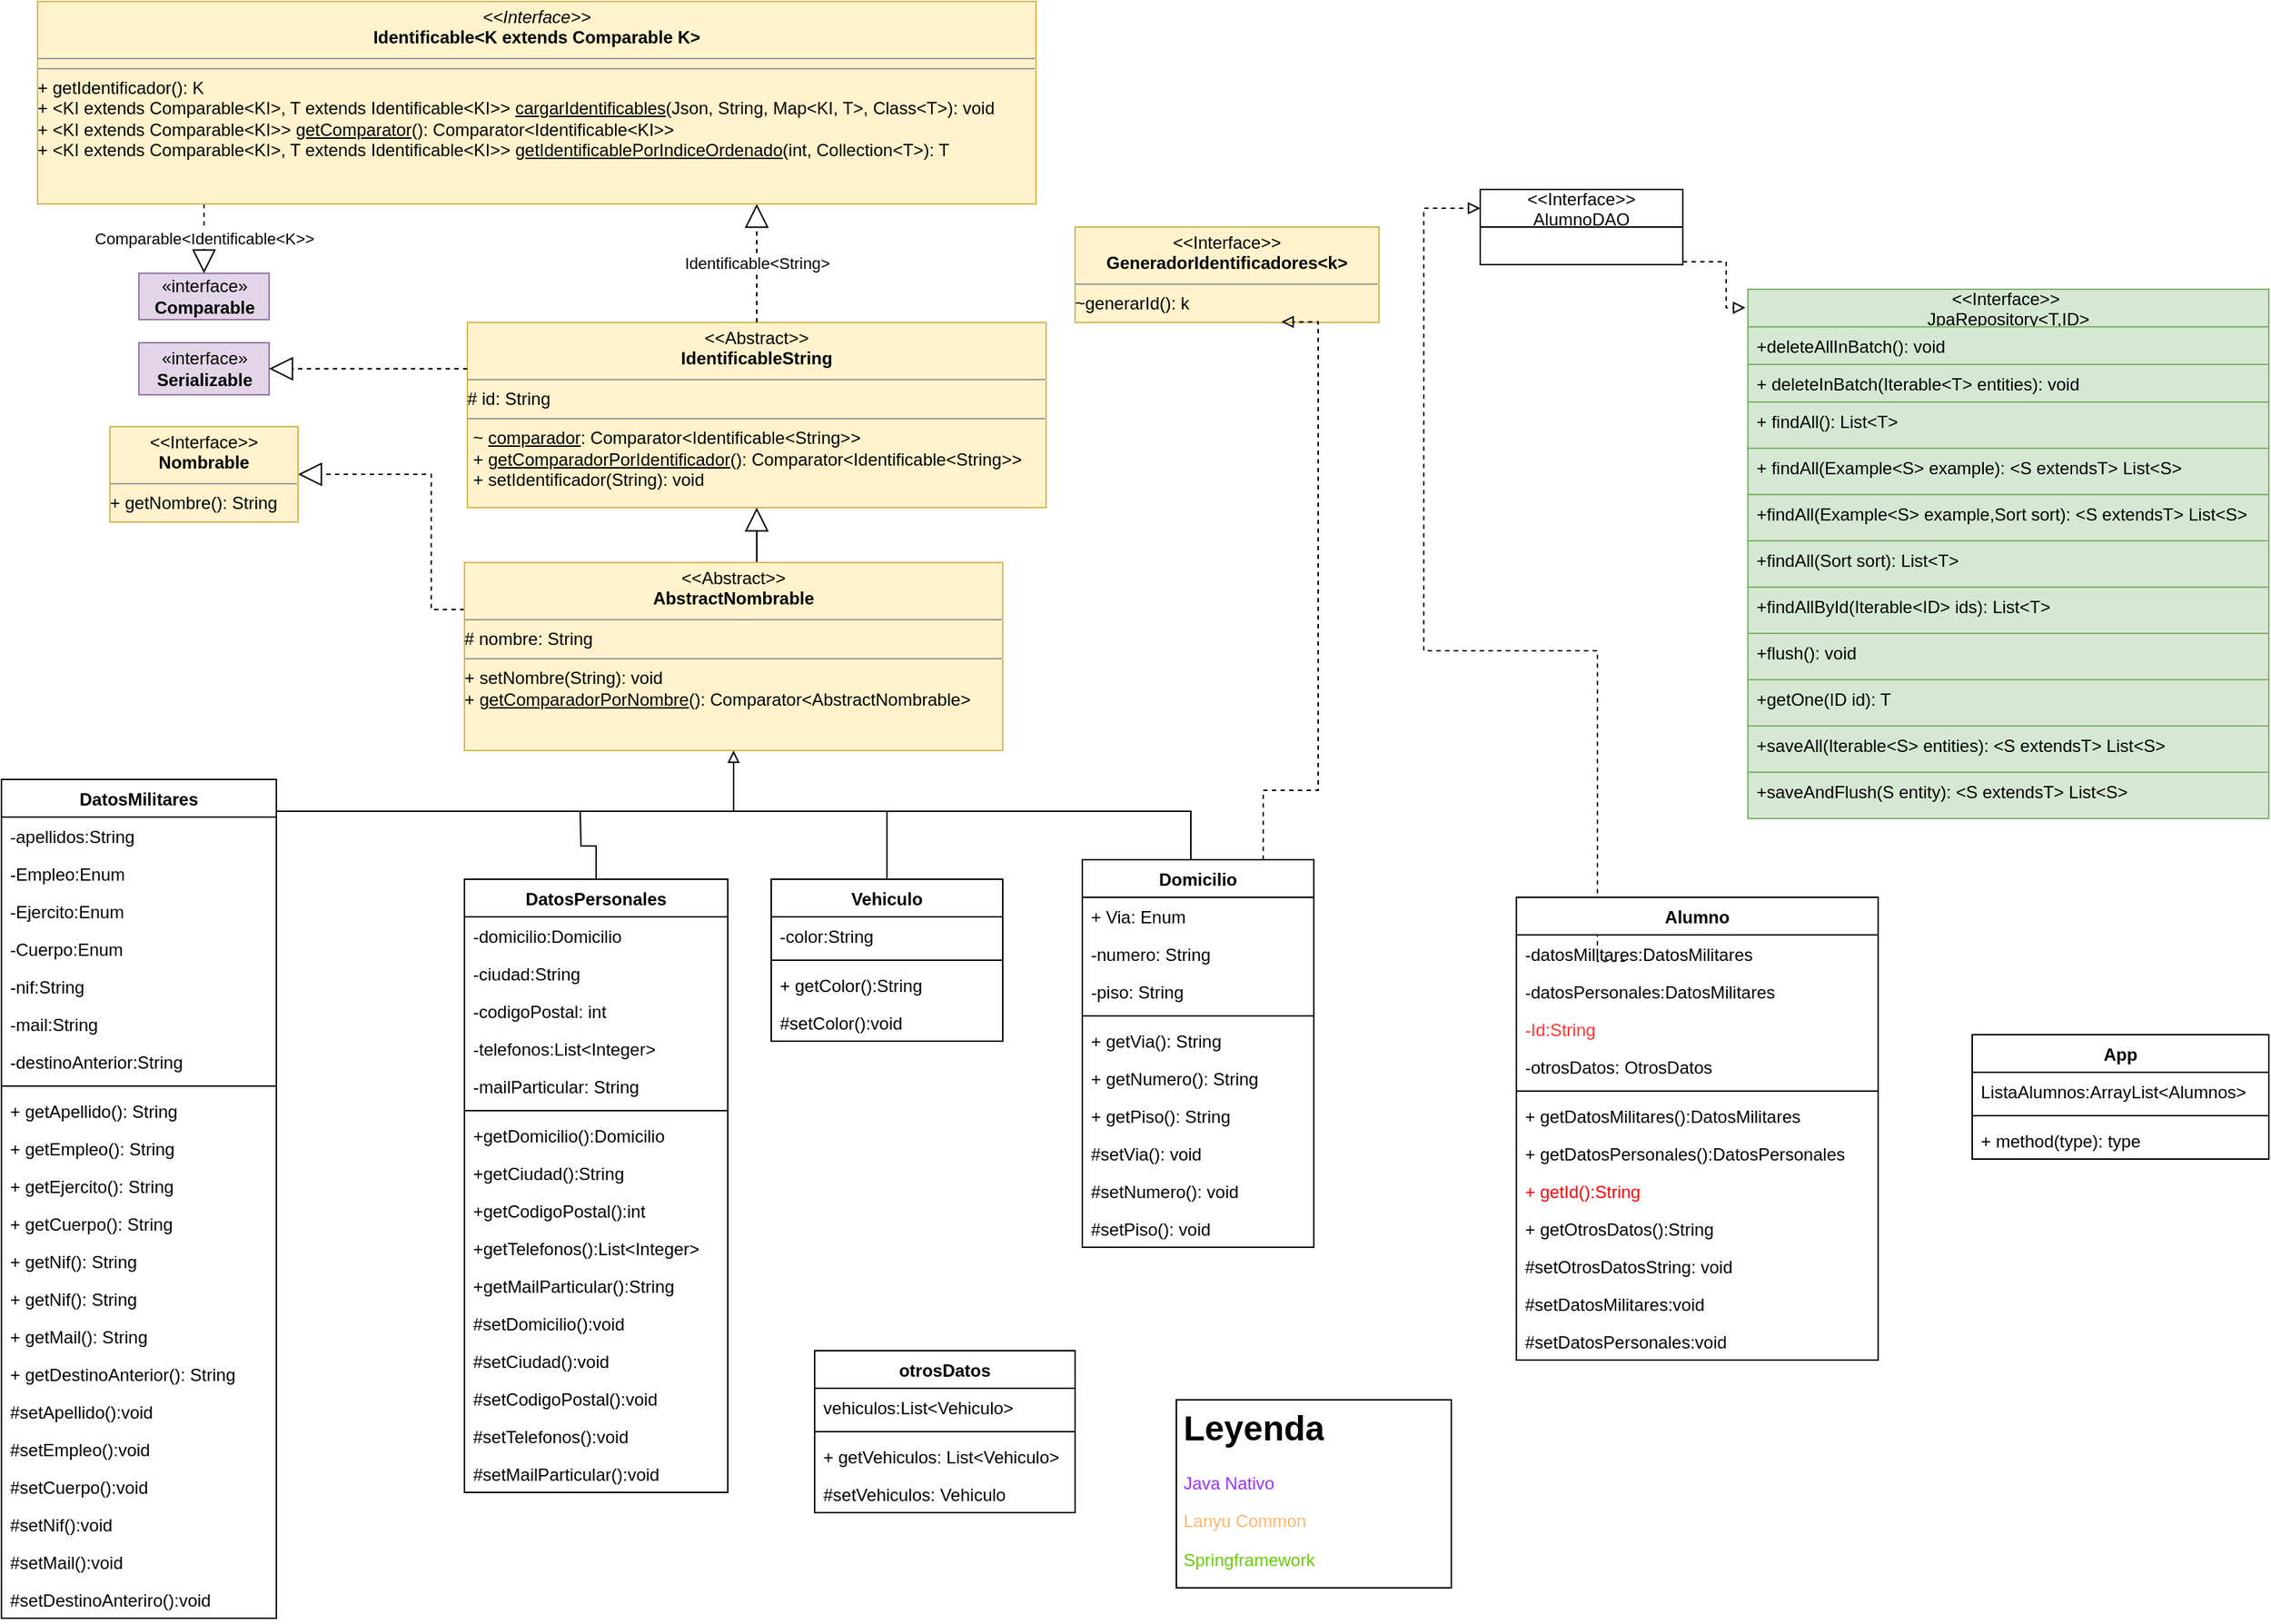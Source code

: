 <mxfile version="10.6.8" type="github"><diagram name="Page-1" id="c4acf3e9-155e-7222-9cf6-157b1a14988f"><mxGraphModel dx="1306" dy="834" grid="1" gridSize="10" guides="1" tooltips="1" connect="1" arrows="1" fold="1" page="1" pageScale="1" pageWidth="827" pageHeight="1169" background="#ffffff" math="0" shadow="0"><root><mxCell id="0"/><mxCell id="1" parent="0"/><mxCell id="4" value="&lt;p style=&quot;margin: 0px ; margin-top: 4px ; text-align: center&quot;&gt;&amp;lt;&amp;lt;Abstract&amp;gt;&amp;gt;&lt;/p&gt;&lt;div align=&quot;center&quot;&gt;&lt;b&gt;IdentificableString&lt;/b&gt;&lt;/div&gt;&lt;hr size=&quot;1&quot;&gt;# id: String&lt;br&gt;&lt;hr size=&quot;1&quot;&gt;&lt;p style=&quot;margin: 0px ; margin-left: 4px&quot;&gt;~ &lt;u&gt;comparador&lt;/u&gt;: Comparator&amp;lt;Identificable&amp;lt;String&amp;gt;&amp;gt;&lt;/p&gt;&lt;p style=&quot;margin: 0px ; margin-left: 4px&quot;&gt;+ &lt;u&gt;getComparadorPorIdentificador&lt;/u&gt;(): Comparator&amp;lt;Identificable&amp;lt;String&amp;gt;&amp;gt;&lt;/p&gt;&lt;p style=&quot;margin: 0px ; margin-left: 4px&quot;&gt;+ setIdentificador(String): void&lt;br&gt; &lt;/p&gt;" style="verticalAlign=top;align=left;overflow=fill;fontSize=12;fontFamily=Helvetica;html=1;fillColor=#fff2cc;strokeColor=#d6b656;" parent="1" vertex="1"><mxGeometry x="390" y="262" width="400" height="128" as="geometry"/></mxCell><mxCell id="5" value="«interface»&lt;br&gt;&lt;b&gt;Serializable&lt;/b&gt;" style="html=1;fillColor=#e1d5e7;strokeColor=#9673a6;" parent="1" vertex="1"><mxGeometry x="163" y="276" width="90" height="36" as="geometry"/></mxCell><mxCell id="6" value="" style="endArrow=block;html=1;exitX=0;exitY=0.25;entryX=1;entryY=0.5;endFill=0;strokeWidth=1;endSize=14;dashed=1;" parent="1" source="4" target="5" edge="1"><mxGeometry width="50" height="50" relative="1" as="geometry"><mxPoint x="416" y="294" as="sourcePoint"/><mxPoint x="35" y="1096" as="targetPoint"/></mxGeometry></mxCell><mxCell id="9" value="«interface»&lt;br&gt;&lt;b&gt;Comparable&lt;/b&gt;" style="html=1;fillColor=#e1d5e7;strokeColor=#9673a6;" parent="1" vertex="1"><mxGeometry x="163" y="228" width="90" height="32" as="geometry"/></mxCell><mxCell id="12" value="Comparable&amp;lt;Identificable&amp;lt;K&amp;gt;&amp;gt;" style="endArrow=block;html=1;entryX=0.5;entryY=0;endFill=0;strokeWidth=1;endSize=14;dashed=1;" parent="1" target="9" edge="1"><mxGeometry width="50" height="50" relative="1" as="geometry"><mxPoint x="208" y="180" as="sourcePoint"/><mxPoint x="675" y="570" as="targetPoint"/></mxGeometry></mxCell><mxCell id="13" value="Identificable&amp;lt;String&amp;gt;" style="endArrow=block;html=1;exitX=0.5;exitY=0;endFill=0;strokeWidth=1;endSize=14;dashed=1;" parent="1" source="4" edge="1"><mxGeometry width="50" height="50" relative="1" as="geometry"><mxPoint x="660" y="890" as="sourcePoint"/><mxPoint x="590" y="180" as="targetPoint"/></mxGeometry></mxCell><mxCell id="22" value="&lt;p style=&quot;margin: 0px ; margin-top: 4px ; text-align: center&quot;&gt;&lt;i&gt;&amp;lt;&amp;lt;Interface&amp;gt;&amp;gt;&lt;/i&gt;&lt;br&gt;&lt;b&gt;Identificable&amp;lt;K extends Comparable K&amp;gt;&lt;/b&gt;&lt;/p&gt;&lt;hr size=&quot;1&quot;&gt;&lt;hr size=&quot;1&quot;&gt;&lt;div&gt;+ getIdentificador(): K&lt;br&gt;&lt;/div&gt;&lt;div&gt;+ &amp;lt;KI extends Comparable&amp;lt;KI&amp;gt;, T extends Identificable&amp;lt;KI&amp;gt;&amp;gt; &lt;u&gt;cargarIdentificables&lt;/u&gt;(Json, String, Map&amp;lt;KI, T&amp;gt;, Class&amp;lt;T&amp;gt;): void &lt;br&gt;&lt;/div&gt;&lt;div&gt;+ &amp;lt;KI extends Comparable&amp;lt;KI&amp;gt;&amp;gt; &lt;u&gt;getComparator&lt;/u&gt;(): Comparator&amp;lt;Identificable&amp;lt;KI&amp;gt;&amp;gt;&lt;/div&gt;&lt;div&gt;+ &amp;lt;KI extends Comparable&amp;lt;KI&amp;gt;, T extends Identificable&amp;lt;KI&amp;gt;&amp;gt; &lt;u&gt;getIdentificablePorIndiceOrdenado&lt;/u&gt;(int, Collection&amp;lt;T&amp;gt;): T&amp;nbsp; &lt;/div&gt;" style="verticalAlign=top;align=left;overflow=fill;fontSize=12;fontFamily=Helvetica;html=1;fillColor=#fff2cc;strokeColor=#d6b656;" parent="1" vertex="1"><mxGeometry x="93" y="40" width="690" height="140" as="geometry"/></mxCell><mxCell id="50" style="edgeStyle=orthogonalEdgeStyle;rounded=0;html=1;entryX=0.5;entryY=1;shadow=0;endArrow=block;endFill=0;endSize=14;jettySize=auto;orthogonalLoop=1;strokeColor=#000000;strokeWidth=1;exitX=0.5;exitY=0;" parent="1" source="24" target="4" edge="1"><mxGeometry relative="1" as="geometry"><mxPoint x="566" y="393" as="sourcePoint"/><mxPoint x="566" y="355" as="targetPoint"/></mxGeometry></mxCell><mxCell id="51" style="edgeStyle=orthogonalEdgeStyle;rounded=0;html=1;entryX=1;entryY=0.5;shadow=0;dashed=1;endArrow=block;endFill=0;endSize=14;jettySize=auto;orthogonalLoop=1;strokeColor=#000000;strokeWidth=1;exitX=0;exitY=0.25;" parent="1" source="24" target="35" edge="1"><mxGeometry relative="1" as="geometry"><Array as="points"><mxPoint x="365" y="461"/><mxPoint x="365" y="367"/></Array><mxPoint x="390" y="461" as="sourcePoint"/></mxGeometry></mxCell><mxCell id="24" value="&lt;p style=&quot;margin: 0px ; margin-top: 4px ; text-align: center&quot;&gt;&amp;lt;&amp;lt;Abstract&amp;gt;&amp;gt;&lt;/p&gt;&lt;div align=&quot;center&quot;&gt;&lt;b&gt;AbstractNombrable&lt;/b&gt;&lt;/div&gt;&lt;hr size=&quot;1&quot;&gt;# nombre: String&lt;br&gt;&lt;hr size=&quot;1&quot;&gt;&lt;div&gt;+ setNombre(String): void&lt;/div&gt;&lt;div&gt;+ &lt;u&gt;getComparadorPorNombre&lt;/u&gt;(): Comparator&amp;lt;AbstractNombrable&amp;gt;&lt;/div&gt;" style="verticalAlign=top;align=left;overflow=fill;fontSize=12;fontFamily=Helvetica;html=1;fillColor=#fff2cc;strokeColor=#d6b656;" parent="1" vertex="1"><mxGeometry x="388" y="428" width="372" height="130" as="geometry"/></mxCell><mxCell id="32" value="&lt;h1&gt;Leyenda&lt;/h1&gt;&lt;p&gt;&lt;font color=&quot;#9933FF&quot;&gt;Java Nativo&lt;/font&gt;&lt;/p&gt;&lt;p&gt;&lt;font color=&quot;#FFB570&quot;&gt;Lanyu Common&lt;/font&gt;&lt;br&gt;&lt;/p&gt;&lt;p&gt;&lt;font color=&quot;#66cc00&quot;&gt;Springframework&lt;/font&gt;&lt;/p&gt;&lt;p&gt;&lt;font color=&quot;#FFB570&quot;&gt;&lt;br&gt;&lt;/font&gt;&lt;/p&gt;" style="text;html=1;strokeColor=#000000;fillColor=#ffffff;spacing=5;spacingTop=-20;whiteSpace=wrap;overflow=hidden;rounded=0;gradientColor=none;" parent="1" vertex="1"><mxGeometry x="880" y="1007" width="190" height="130" as="geometry"/></mxCell><mxCell id="35" value="&lt;p style=&quot;margin: 0px ; margin-top: 4px ; text-align: center&quot;&gt;&amp;lt;&amp;lt;Interface&amp;gt;&amp;gt;&lt;/p&gt;&lt;div align=&quot;center&quot;&gt;&lt;b&gt;Nombrable&lt;/b&gt;&lt;/div&gt;&lt;hr size=&quot;1&quot;&gt;+ getNombre(): String" style="verticalAlign=top;align=left;overflow=fill;fontSize=12;fontFamily=Helvetica;html=1;fillColor=#fff2cc;strokeColor=#d6b656;" parent="1" vertex="1"><mxGeometry x="143" y="334" width="130" height="66" as="geometry"/></mxCell><mxCell id="msfHLllbmlHrrfffBT3n-53" value="&lt;&lt;Interface&gt;&gt; &#10;JpaRepository&lt;T,ID&gt;" style="swimlane;fontStyle=0;childLayout=stackLayout;horizontal=1;startSize=26;fillColor=#d5e8d4;horizontalStack=0;resizeParent=1;resizeParentMax=0;resizeLast=0;collapsible=1;marginBottom=0;strokeColor=#82b366;" parent="1" vertex="1"><mxGeometry x="1275" y="239" width="360" height="366" as="geometry"/></mxCell><mxCell id="msfHLllbmlHrrfffBT3n-54" value="+deleteAllInBatch(): void &#10;&#10;" style="text;strokeColor=#82b366;fillColor=#d5e8d4;align=left;verticalAlign=top;spacingLeft=4;spacingRight=4;overflow=hidden;rotatable=0;points=[[0,0.5],[1,0.5]];portConstraint=eastwest;" parent="msfHLllbmlHrrfffBT3n-53" vertex="1"><mxGeometry y="26" width="360" height="26" as="geometry"/></mxCell><mxCell id="msfHLllbmlHrrfffBT3n-55" value="+ deleteInBatch(Iterable&lt;T&gt; entities): void" style="text;strokeColor=#82b366;fillColor=#d5e8d4;align=left;verticalAlign=top;spacingLeft=4;spacingRight=4;overflow=hidden;rotatable=0;points=[[0,0.5],[1,0.5]];portConstraint=eastwest;" parent="msfHLllbmlHrrfffBT3n-53" vertex="1"><mxGeometry y="52" width="360" height="26" as="geometry"/></mxCell><mxCell id="msfHLllbmlHrrfffBT3n-59" value="+ findAll(): List&lt;T&gt;   " style="text;strokeColor=#82b366;fillColor=#d5e8d4;align=left;verticalAlign=top;spacingLeft=4;spacingRight=4;overflow=hidden;rotatable=0;points=[[0,0.5],[1,0.5]];portConstraint=eastwest;" parent="msfHLllbmlHrrfffBT3n-53" vertex="1"><mxGeometry y="78" width="360" height="32" as="geometry"/></mxCell><mxCell id="msfHLllbmlHrrfffBT3n-60" value="+ findAll(Example&lt;S&gt; example): &lt;S extendsT&gt; List&lt;S&gt;" style="text;strokeColor=#82b366;fillColor=#d5e8d4;align=left;verticalAlign=top;spacingLeft=4;spacingRight=4;overflow=hidden;rotatable=0;points=[[0,0.5],[1,0.5]];portConstraint=eastwest;" parent="msfHLllbmlHrrfffBT3n-53" vertex="1"><mxGeometry y="110" width="360" height="32" as="geometry"/></mxCell><mxCell id="msfHLllbmlHrrfffBT3n-61" value="+findAll(Example&lt;S&gt; example,Sort sort): &lt;S extendsT&gt; List&lt;S&gt;" style="text;strokeColor=#82b366;fillColor=#d5e8d4;align=left;verticalAlign=top;spacingLeft=4;spacingRight=4;overflow=hidden;rotatable=0;points=[[0,0.5],[1,0.5]];portConstraint=eastwest;" parent="msfHLllbmlHrrfffBT3n-53" vertex="1"><mxGeometry y="142" width="360" height="32" as="geometry"/></mxCell><mxCell id="msfHLllbmlHrrfffBT3n-62" value="+findAll(Sort sort): List&lt;T&gt;" style="text;strokeColor=#82b366;fillColor=#d5e8d4;align=left;verticalAlign=top;spacingLeft=4;spacingRight=4;overflow=hidden;rotatable=0;points=[[0,0.5],[1,0.5]];portConstraint=eastwest;" parent="msfHLllbmlHrrfffBT3n-53" vertex="1"><mxGeometry y="174" width="360" height="32" as="geometry"/></mxCell><mxCell id="msfHLllbmlHrrfffBT3n-63" value="+findAllById(Iterable&lt;ID&gt; ids): List&lt;T&gt;" style="text;strokeColor=#82b366;fillColor=#d5e8d4;align=left;verticalAlign=top;spacingLeft=4;spacingRight=4;overflow=hidden;rotatable=0;points=[[0,0.5],[1,0.5]];portConstraint=eastwest;" parent="msfHLllbmlHrrfffBT3n-53" vertex="1"><mxGeometry y="206" width="360" height="32" as="geometry"/></mxCell><mxCell id="msfHLllbmlHrrfffBT3n-64" value="+flush(): void" style="text;strokeColor=#82b366;fillColor=#d5e8d4;align=left;verticalAlign=top;spacingLeft=4;spacingRight=4;overflow=hidden;rotatable=0;points=[[0,0.5],[1,0.5]];portConstraint=eastwest;" parent="msfHLllbmlHrrfffBT3n-53" vertex="1"><mxGeometry y="238" width="360" height="32" as="geometry"/></mxCell><mxCell id="msfHLllbmlHrrfffBT3n-65" value="+getOne(ID id): T" style="text;strokeColor=#82b366;fillColor=#d5e8d4;align=left;verticalAlign=top;spacingLeft=4;spacingRight=4;overflow=hidden;rotatable=0;points=[[0,0.5],[1,0.5]];portConstraint=eastwest;" parent="msfHLllbmlHrrfffBT3n-53" vertex="1"><mxGeometry y="270" width="360" height="32" as="geometry"/></mxCell><mxCell id="msfHLllbmlHrrfffBT3n-66" value="+saveAll(Iterable&lt;S&gt; entities): &lt;S extendsT&gt; List&lt;S&gt;" style="text;strokeColor=#82b366;fillColor=#d5e8d4;align=left;verticalAlign=top;spacingLeft=4;spacingRight=4;overflow=hidden;rotatable=0;points=[[0,0.5],[1,0.5]];portConstraint=eastwest;" parent="msfHLllbmlHrrfffBT3n-53" vertex="1"><mxGeometry y="302" width="360" height="32" as="geometry"/></mxCell><mxCell id="msfHLllbmlHrrfffBT3n-56" value="+saveAndFlush(S entity): &lt;S extendsT&gt; List&lt;S&gt;" style="text;strokeColor=#82b366;fillColor=#d5e8d4;align=left;verticalAlign=top;spacingLeft=4;spacingRight=4;overflow=hidden;rotatable=0;points=[[0,0.5],[1,0.5]];portConstraint=eastwest;" parent="msfHLllbmlHrrfffBT3n-53" vertex="1"><mxGeometry y="334" width="360" height="32" as="geometry"/></mxCell><mxCell id="msfHLllbmlHrrfffBT3n-155" style="edgeStyle=orthogonalEdgeStyle;rounded=0;orthogonalLoop=1;jettySize=auto;html=1;entryX=-0.005;entryY=0.035;entryDx=0;entryDy=0;entryPerimeter=0;endArrow=block;endFill=0;dashed=1;" parent="1" source="msfHLllbmlHrrfffBT3n-67" target="msfHLllbmlHrrfffBT3n-53" edge="1"><mxGeometry relative="1" as="geometry"><Array as="points"><mxPoint x="1260" y="220"/><mxPoint x="1260" y="252"/></Array></mxGeometry></mxCell><mxCell id="msfHLllbmlHrrfffBT3n-67" value="&lt;&lt;Interface&gt;&gt;&#10;AlumnoDAO" style="swimlane;fontStyle=0;childLayout=stackLayout;horizontal=1;startSize=26;fillColor=none;horizontalStack=0;resizeParent=1;resizeParentMax=0;resizeLast=0;collapsible=1;marginBottom=0;" parent="1" vertex="1"><mxGeometry x="1090" y="170" width="140" height="52" as="geometry"/></mxCell><mxCell id="msfHLllbmlHrrfffBT3n-151" style="edgeStyle=orthogonalEdgeStyle;rounded=0;orthogonalLoop=1;jettySize=auto;html=1;entryX=0.5;entryY=1;entryDx=0;entryDy=0;endArrow=block;endFill=0;" parent="1" source="msfHLllbmlHrrfffBT3n-71" target="24" edge="1"><mxGeometry relative="1" as="geometry"><Array as="points"><mxPoint x="208" y="600"/><mxPoint x="574" y="600"/></Array></mxGeometry></mxCell><mxCell id="msfHLllbmlHrrfffBT3n-71" value="DatosMilitares" style="swimlane;fontStyle=1;align=center;verticalAlign=top;childLayout=stackLayout;horizontal=1;startSize=26;horizontalStack=0;resizeParent=1;resizeParentMax=0;resizeLast=0;collapsible=1;marginBottom=0;" parent="1" vertex="1"><mxGeometry x="68" y="578" width="190" height="580" as="geometry"/></mxCell><mxCell id="msfHLllbmlHrrfffBT3n-75" value="-apellidos:String&#10;" style="text;strokeColor=none;fillColor=none;align=left;verticalAlign=top;spacingLeft=4;spacingRight=4;overflow=hidden;rotatable=0;points=[[0,0.5],[1,0.5]];portConstraint=eastwest;" parent="msfHLllbmlHrrfffBT3n-71" vertex="1"><mxGeometry y="26" width="190" height="26" as="geometry"/></mxCell><mxCell id="msfHLllbmlHrrfffBT3n-76" value="-Empleo:Enum&#10;" style="text;strokeColor=none;fillColor=none;align=left;verticalAlign=top;spacingLeft=4;spacingRight=4;overflow=hidden;rotatable=0;points=[[0,0.5],[1,0.5]];portConstraint=eastwest;" parent="msfHLllbmlHrrfffBT3n-71" vertex="1"><mxGeometry y="52" width="190" height="26" as="geometry"/></mxCell><mxCell id="msfHLllbmlHrrfffBT3n-77" value="-Ejercito:Enum" style="text;strokeColor=none;fillColor=none;align=left;verticalAlign=top;spacingLeft=4;spacingRight=4;overflow=hidden;rotatable=0;points=[[0,0.5],[1,0.5]];portConstraint=eastwest;" parent="msfHLllbmlHrrfffBT3n-71" vertex="1"><mxGeometry y="78" width="190" height="26" as="geometry"/></mxCell><mxCell id="msfHLllbmlHrrfffBT3n-78" value="-Cuerpo:Enum&#10;&#10;" style="text;strokeColor=none;fillColor=none;align=left;verticalAlign=top;spacingLeft=4;spacingRight=4;overflow=hidden;rotatable=0;points=[[0,0.5],[1,0.5]];portConstraint=eastwest;" parent="msfHLllbmlHrrfffBT3n-71" vertex="1"><mxGeometry y="104" width="190" height="26" as="geometry"/></mxCell><mxCell id="msfHLllbmlHrrfffBT3n-79" value="-nif:String&#10;&#10;" style="text;strokeColor=none;fillColor=none;align=left;verticalAlign=top;spacingLeft=4;spacingRight=4;overflow=hidden;rotatable=0;points=[[0,0.5],[1,0.5]];portConstraint=eastwest;" parent="msfHLllbmlHrrfffBT3n-71" vertex="1"><mxGeometry y="130" width="190" height="26" as="geometry"/></mxCell><mxCell id="msfHLllbmlHrrfffBT3n-80" value="-mail:String&#10;&#10;" style="text;strokeColor=none;fillColor=none;align=left;verticalAlign=top;spacingLeft=4;spacingRight=4;overflow=hidden;rotatable=0;points=[[0,0.5],[1,0.5]];portConstraint=eastwest;" parent="msfHLllbmlHrrfffBT3n-71" vertex="1"><mxGeometry y="156" width="190" height="26" as="geometry"/></mxCell><mxCell id="msfHLllbmlHrrfffBT3n-72" value="-destinoAnterior:String&#10;&#10;" style="text;strokeColor=none;fillColor=none;align=left;verticalAlign=top;spacingLeft=4;spacingRight=4;overflow=hidden;rotatable=0;points=[[0,0.5],[1,0.5]];portConstraint=eastwest;" parent="msfHLllbmlHrrfffBT3n-71" vertex="1"><mxGeometry y="182" width="190" height="26" as="geometry"/></mxCell><mxCell id="msfHLllbmlHrrfffBT3n-73" value="" style="line;strokeWidth=1;fillColor=none;align=left;verticalAlign=middle;spacingTop=-1;spacingLeft=3;spacingRight=3;rotatable=0;labelPosition=right;points=[];portConstraint=eastwest;" parent="msfHLllbmlHrrfffBT3n-71" vertex="1"><mxGeometry y="208" width="190" height="8" as="geometry"/></mxCell><mxCell id="msfHLllbmlHrrfffBT3n-81" value="+ getApellido(): String" style="text;strokeColor=none;fillColor=none;align=left;verticalAlign=top;spacingLeft=4;spacingRight=4;overflow=hidden;rotatable=0;points=[[0,0.5],[1,0.5]];portConstraint=eastwest;" parent="msfHLllbmlHrrfffBT3n-71" vertex="1"><mxGeometry y="216" width="190" height="26" as="geometry"/></mxCell><mxCell id="msfHLllbmlHrrfffBT3n-82" value="+ getEmpleo(): String" style="text;strokeColor=none;fillColor=none;align=left;verticalAlign=top;spacingLeft=4;spacingRight=4;overflow=hidden;rotatable=0;points=[[0,0.5],[1,0.5]];portConstraint=eastwest;" parent="msfHLllbmlHrrfffBT3n-71" vertex="1"><mxGeometry y="242" width="190" height="26" as="geometry"/></mxCell><mxCell id="msfHLllbmlHrrfffBT3n-83" value="+ getEjercito(): String" style="text;strokeColor=none;fillColor=none;align=left;verticalAlign=top;spacingLeft=4;spacingRight=4;overflow=hidden;rotatable=0;points=[[0,0.5],[1,0.5]];portConstraint=eastwest;" parent="msfHLllbmlHrrfffBT3n-71" vertex="1"><mxGeometry y="268" width="190" height="26" as="geometry"/></mxCell><mxCell id="msfHLllbmlHrrfffBT3n-84" value="+ getCuerpo(): String" style="text;strokeColor=none;fillColor=none;align=left;verticalAlign=top;spacingLeft=4;spacingRight=4;overflow=hidden;rotatable=0;points=[[0,0.5],[1,0.5]];portConstraint=eastwest;" parent="msfHLllbmlHrrfffBT3n-71" vertex="1"><mxGeometry y="294" width="190" height="26" as="geometry"/></mxCell><mxCell id="msfHLllbmlHrrfffBT3n-85" value="+ getNif(): String" style="text;strokeColor=none;fillColor=none;align=left;verticalAlign=top;spacingLeft=4;spacingRight=4;overflow=hidden;rotatable=0;points=[[0,0.5],[1,0.5]];portConstraint=eastwest;" parent="msfHLllbmlHrrfffBT3n-71" vertex="1"><mxGeometry y="320" width="190" height="26" as="geometry"/></mxCell><mxCell id="msfHLllbmlHrrfffBT3n-86" value="+ getNif(): String" style="text;strokeColor=none;fillColor=none;align=left;verticalAlign=top;spacingLeft=4;spacingRight=4;overflow=hidden;rotatable=0;points=[[0,0.5],[1,0.5]];portConstraint=eastwest;" parent="msfHLllbmlHrrfffBT3n-71" vertex="1"><mxGeometry y="346" width="190" height="26" as="geometry"/></mxCell><mxCell id="msfHLllbmlHrrfffBT3n-87" value="+ getMail(): String" style="text;strokeColor=none;fillColor=none;align=left;verticalAlign=top;spacingLeft=4;spacingRight=4;overflow=hidden;rotatable=0;points=[[0,0.5],[1,0.5]];portConstraint=eastwest;" parent="msfHLllbmlHrrfffBT3n-71" vertex="1"><mxGeometry y="372" width="190" height="26" as="geometry"/></mxCell><mxCell id="msfHLllbmlHrrfffBT3n-88" value="+ getDestinoAnterior(): String" style="text;strokeColor=none;fillColor=none;align=left;verticalAlign=top;spacingLeft=4;spacingRight=4;overflow=hidden;rotatable=0;points=[[0,0.5],[1,0.5]];portConstraint=eastwest;" parent="msfHLllbmlHrrfffBT3n-71" vertex="1"><mxGeometry y="398" width="190" height="26" as="geometry"/></mxCell><mxCell id="msfHLllbmlHrrfffBT3n-89" value="#setApellido():void" style="text;strokeColor=none;fillColor=none;align=left;verticalAlign=top;spacingLeft=4;spacingRight=4;overflow=hidden;rotatable=0;points=[[0,0.5],[1,0.5]];portConstraint=eastwest;" parent="msfHLllbmlHrrfffBT3n-71" vertex="1"><mxGeometry y="424" width="190" height="26" as="geometry"/></mxCell><mxCell id="msfHLllbmlHrrfffBT3n-90" value="#setEmpleo():void" style="text;strokeColor=none;fillColor=none;align=left;verticalAlign=top;spacingLeft=4;spacingRight=4;overflow=hidden;rotatable=0;points=[[0,0.5],[1,0.5]];portConstraint=eastwest;" parent="msfHLllbmlHrrfffBT3n-71" vertex="1"><mxGeometry y="450" width="190" height="26" as="geometry"/></mxCell><mxCell id="msfHLllbmlHrrfffBT3n-92" value="#setCuerpo():void" style="text;strokeColor=none;fillColor=none;align=left;verticalAlign=top;spacingLeft=4;spacingRight=4;overflow=hidden;rotatable=0;points=[[0,0.5],[1,0.5]];portConstraint=eastwest;" parent="msfHLllbmlHrrfffBT3n-71" vertex="1"><mxGeometry y="476" width="190" height="26" as="geometry"/></mxCell><mxCell id="msfHLllbmlHrrfffBT3n-93" value="#setNif():void" style="text;strokeColor=none;fillColor=none;align=left;verticalAlign=top;spacingLeft=4;spacingRight=4;overflow=hidden;rotatable=0;points=[[0,0.5],[1,0.5]];portConstraint=eastwest;" parent="msfHLllbmlHrrfffBT3n-71" vertex="1"><mxGeometry y="502" width="190" height="26" as="geometry"/></mxCell><mxCell id="msfHLllbmlHrrfffBT3n-94" value="#setMail():void" style="text;strokeColor=none;fillColor=none;align=left;verticalAlign=top;spacingLeft=4;spacingRight=4;overflow=hidden;rotatable=0;points=[[0,0.5],[1,0.5]];portConstraint=eastwest;" parent="msfHLllbmlHrrfffBT3n-71" vertex="1"><mxGeometry y="528" width="190" height="26" as="geometry"/></mxCell><mxCell id="msfHLllbmlHrrfffBT3n-95" value="#setDestinoAnteriro():void" style="text;strokeColor=none;fillColor=none;align=left;verticalAlign=top;spacingLeft=4;spacingRight=4;overflow=hidden;rotatable=0;points=[[0,0.5],[1,0.5]];portConstraint=eastwest;" parent="msfHLllbmlHrrfffBT3n-71" vertex="1"><mxGeometry y="554" width="190" height="26" as="geometry"/></mxCell><mxCell id="msfHLllbmlHrrfffBT3n-152" style="edgeStyle=orthogonalEdgeStyle;rounded=0;orthogonalLoop=1;jettySize=auto;html=1;exitX=0.5;exitY=0;exitDx=0;exitDy=0;endArrow=none;endFill=0;" parent="1" source="msfHLllbmlHrrfffBT3n-96" edge="1"><mxGeometry relative="1" as="geometry"><mxPoint x="468" y="600" as="targetPoint"/></mxGeometry></mxCell><mxCell id="msfHLllbmlHrrfffBT3n-96" value="DatosPersonales" style="swimlane;fontStyle=1;align=center;verticalAlign=top;childLayout=stackLayout;horizontal=1;startSize=26;horizontalStack=0;resizeParent=1;resizeParentMax=0;resizeLast=0;collapsible=1;marginBottom=0;" parent="1" vertex="1"><mxGeometry x="388" y="647" width="182" height="424" as="geometry"/></mxCell><mxCell id="msfHLllbmlHrrfffBT3n-100" value="-domicilio:Domicilio" style="text;strokeColor=none;fillColor=none;align=left;verticalAlign=top;spacingLeft=4;spacingRight=4;overflow=hidden;rotatable=0;points=[[0,0.5],[1,0.5]];portConstraint=eastwest;" parent="msfHLllbmlHrrfffBT3n-96" vertex="1"><mxGeometry y="26" width="182" height="26" as="geometry"/></mxCell><mxCell id="msfHLllbmlHrrfffBT3n-101" value="-ciudad:String" style="text;strokeColor=none;fillColor=none;align=left;verticalAlign=top;spacingLeft=4;spacingRight=4;overflow=hidden;rotatable=0;points=[[0,0.5],[1,0.5]];portConstraint=eastwest;" parent="msfHLllbmlHrrfffBT3n-96" vertex="1"><mxGeometry y="52" width="182" height="26" as="geometry"/></mxCell><mxCell id="msfHLllbmlHrrfffBT3n-103" value="-codigoPostal: int" style="text;strokeColor=none;fillColor=none;align=left;verticalAlign=top;spacingLeft=4;spacingRight=4;overflow=hidden;rotatable=0;points=[[0,0.5],[1,0.5]];portConstraint=eastwest;" parent="msfHLllbmlHrrfffBT3n-96" vertex="1"><mxGeometry y="78" width="182" height="26" as="geometry"/></mxCell><mxCell id="msfHLllbmlHrrfffBT3n-104" value="-telefonos:List&lt;Integer&gt;" style="text;strokeColor=none;fillColor=none;align=left;verticalAlign=top;spacingLeft=4;spacingRight=4;overflow=hidden;rotatable=0;points=[[0,0.5],[1,0.5]];portConstraint=eastwest;" parent="msfHLllbmlHrrfffBT3n-96" vertex="1"><mxGeometry y="104" width="182" height="26" as="geometry"/></mxCell><mxCell id="msfHLllbmlHrrfffBT3n-97" value="-mailParticular: String" style="text;strokeColor=none;fillColor=none;align=left;verticalAlign=top;spacingLeft=4;spacingRight=4;overflow=hidden;rotatable=0;points=[[0,0.5],[1,0.5]];portConstraint=eastwest;" parent="msfHLllbmlHrrfffBT3n-96" vertex="1"><mxGeometry y="130" width="182" height="26" as="geometry"/></mxCell><mxCell id="msfHLllbmlHrrfffBT3n-98" value="" style="line;strokeWidth=1;fillColor=none;align=left;verticalAlign=middle;spacingTop=-1;spacingLeft=3;spacingRight=3;rotatable=0;labelPosition=right;points=[];portConstraint=eastwest;" parent="msfHLllbmlHrrfffBT3n-96" vertex="1"><mxGeometry y="156" width="182" height="8" as="geometry"/></mxCell><mxCell id="msfHLllbmlHrrfffBT3n-106" value="+getDomicilio():Domicilio" style="text;strokeColor=none;fillColor=none;align=left;verticalAlign=top;spacingLeft=4;spacingRight=4;overflow=hidden;rotatable=0;points=[[0,0.5],[1,0.5]];portConstraint=eastwest;" parent="msfHLllbmlHrrfffBT3n-96" vertex="1"><mxGeometry y="164" width="182" height="26" as="geometry"/></mxCell><mxCell id="msfHLllbmlHrrfffBT3n-107" value="+getCiudad():String" style="text;strokeColor=none;fillColor=none;align=left;verticalAlign=top;spacingLeft=4;spacingRight=4;overflow=hidden;rotatable=0;points=[[0,0.5],[1,0.5]];portConstraint=eastwest;" parent="msfHLllbmlHrrfffBT3n-96" vertex="1"><mxGeometry y="190" width="182" height="26" as="geometry"/></mxCell><mxCell id="msfHLllbmlHrrfffBT3n-108" value="+getCodigoPostal():int" style="text;strokeColor=none;fillColor=none;align=left;verticalAlign=top;spacingLeft=4;spacingRight=4;overflow=hidden;rotatable=0;points=[[0,0.5],[1,0.5]];portConstraint=eastwest;" parent="msfHLllbmlHrrfffBT3n-96" vertex="1"><mxGeometry y="216" width="182" height="26" as="geometry"/></mxCell><mxCell id="msfHLllbmlHrrfffBT3n-109" value="+getTelefonos():List&lt;Integer&gt;" style="text;strokeColor=none;fillColor=none;align=left;verticalAlign=top;spacingLeft=4;spacingRight=4;overflow=hidden;rotatable=0;points=[[0,0.5],[1,0.5]];portConstraint=eastwest;" parent="msfHLllbmlHrrfffBT3n-96" vertex="1"><mxGeometry y="242" width="182" height="26" as="geometry"/></mxCell><mxCell id="msfHLllbmlHrrfffBT3n-111" value="+getMailParticular():String" style="text;strokeColor=none;fillColor=none;align=left;verticalAlign=top;spacingLeft=4;spacingRight=4;overflow=hidden;rotatable=0;points=[[0,0.5],[1,0.5]];portConstraint=eastwest;" parent="msfHLllbmlHrrfffBT3n-96" vertex="1"><mxGeometry y="268" width="182" height="26" as="geometry"/></mxCell><mxCell id="msfHLllbmlHrrfffBT3n-112" value="#setDomicilio():void" style="text;strokeColor=none;fillColor=none;align=left;verticalAlign=top;spacingLeft=4;spacingRight=4;overflow=hidden;rotatable=0;points=[[0,0.5],[1,0.5]];portConstraint=eastwest;" parent="msfHLllbmlHrrfffBT3n-96" vertex="1"><mxGeometry y="294" width="182" height="26" as="geometry"/></mxCell><mxCell id="msfHLllbmlHrrfffBT3n-113" value="#setCiudad():void" style="text;strokeColor=none;fillColor=none;align=left;verticalAlign=top;spacingLeft=4;spacingRight=4;overflow=hidden;rotatable=0;points=[[0,0.5],[1,0.5]];portConstraint=eastwest;" parent="msfHLllbmlHrrfffBT3n-96" vertex="1"><mxGeometry y="320" width="182" height="26" as="geometry"/></mxCell><mxCell id="msfHLllbmlHrrfffBT3n-114" value="#setCodigoPostal():void" style="text;strokeColor=none;fillColor=none;align=left;verticalAlign=top;spacingLeft=4;spacingRight=4;overflow=hidden;rotatable=0;points=[[0,0.5],[1,0.5]];portConstraint=eastwest;" parent="msfHLllbmlHrrfffBT3n-96" vertex="1"><mxGeometry y="346" width="182" height="26" as="geometry"/></mxCell><mxCell id="msfHLllbmlHrrfffBT3n-115" value="#setTelefonos():void" style="text;strokeColor=none;fillColor=none;align=left;verticalAlign=top;spacingLeft=4;spacingRight=4;overflow=hidden;rotatable=0;points=[[0,0.5],[1,0.5]];portConstraint=eastwest;" parent="msfHLllbmlHrrfffBT3n-96" vertex="1"><mxGeometry y="372" width="182" height="26" as="geometry"/></mxCell><mxCell id="msfHLllbmlHrrfffBT3n-99" value="#setMailParticular():void" style="text;strokeColor=none;fillColor=none;align=left;verticalAlign=top;spacingLeft=4;spacingRight=4;overflow=hidden;rotatable=0;points=[[0,0.5],[1,0.5]];portConstraint=eastwest;" parent="msfHLllbmlHrrfffBT3n-96" vertex="1"><mxGeometry y="398" width="182" height="26" as="geometry"/></mxCell><mxCell id="msfHLllbmlHrrfffBT3n-102" value="&lt;p style=&quot;margin: 0px ; margin-top: 4px ; text-align: center&quot;&gt;&amp;lt;&amp;lt;Interface&amp;gt;&amp;gt;&lt;/p&gt;&lt;div align=&quot;center&quot;&gt;&lt;b&gt;GeneradorIdentificadores&amp;lt;k&amp;gt;&lt;/b&gt;&lt;/div&gt;&lt;hr size=&quot;1&quot;&gt;~generarId(): k" style="verticalAlign=top;align=left;overflow=fill;fontSize=12;fontFamily=Helvetica;html=1;fillColor=#fff2cc;strokeColor=#d6b656;" parent="1" vertex="1"><mxGeometry x="810" y="196" width="210" height="66" as="geometry"/></mxCell><mxCell id="msfHLllbmlHrrfffBT3n-150" style="edgeStyle=orthogonalEdgeStyle;rounded=0;orthogonalLoop=1;jettySize=auto;html=1;entryX=0.679;entryY=0.994;entryDx=0;entryDy=0;entryPerimeter=0;endArrow=block;endFill=0;dashed=1;" parent="1" source="msfHLllbmlHrrfffBT3n-117" target="msfHLllbmlHrrfffBT3n-102" edge="1"><mxGeometry relative="1" as="geometry"><Array as="points"><mxPoint x="940" y="585.5"/><mxPoint x="978" y="585.5"/></Array></mxGeometry></mxCell><mxCell id="msfHLllbmlHrrfffBT3n-154" style="edgeStyle=orthogonalEdgeStyle;rounded=0;orthogonalLoop=1;jettySize=auto;html=1;exitX=0.5;exitY=0;exitDx=0;exitDy=0;endArrow=none;endFill=0;" parent="1" source="msfHLllbmlHrrfffBT3n-117" edge="1"><mxGeometry relative="1" as="geometry"><mxPoint x="680.0" y="600" as="targetPoint"/><Array as="points"><mxPoint x="890" y="633"/><mxPoint x="890" y="600"/></Array></mxGeometry></mxCell><mxCell id="msfHLllbmlHrrfffBT3n-117" value="Domicilio" style="swimlane;fontStyle=1;align=center;verticalAlign=top;childLayout=stackLayout;horizontal=1;startSize=26;horizontalStack=0;resizeParent=1;resizeParentMax=0;resizeLast=0;collapsible=1;marginBottom=0;" parent="1" vertex="1"><mxGeometry x="815" y="633.5" width="160" height="268" as="geometry"/></mxCell><mxCell id="msfHLllbmlHrrfffBT3n-128" value="+ Via: Enum" style="text;strokeColor=none;fillColor=none;align=left;verticalAlign=top;spacingLeft=4;spacingRight=4;overflow=hidden;rotatable=0;points=[[0,0.5],[1,0.5]];portConstraint=eastwest;" parent="msfHLllbmlHrrfffBT3n-117" vertex="1"><mxGeometry y="26" width="160" height="26" as="geometry"/></mxCell><mxCell id="msfHLllbmlHrrfffBT3n-129" value="-numero: String" style="text;strokeColor=none;fillColor=none;align=left;verticalAlign=top;spacingLeft=4;spacingRight=4;overflow=hidden;rotatable=0;points=[[0,0.5],[1,0.5]];portConstraint=eastwest;" parent="msfHLllbmlHrrfffBT3n-117" vertex="1"><mxGeometry y="52" width="160" height="26" as="geometry"/></mxCell><mxCell id="msfHLllbmlHrrfffBT3n-118" value="-piso: String" style="text;strokeColor=none;fillColor=none;align=left;verticalAlign=top;spacingLeft=4;spacingRight=4;overflow=hidden;rotatable=0;points=[[0,0.5],[1,0.5]];portConstraint=eastwest;" parent="msfHLllbmlHrrfffBT3n-117" vertex="1"><mxGeometry y="78" width="160" height="26" as="geometry"/></mxCell><mxCell id="msfHLllbmlHrrfffBT3n-119" value="" style="line;strokeWidth=1;fillColor=none;align=left;verticalAlign=middle;spacingTop=-1;spacingLeft=3;spacingRight=3;rotatable=0;labelPosition=right;points=[];portConstraint=eastwest;" parent="msfHLllbmlHrrfffBT3n-117" vertex="1"><mxGeometry y="104" width="160" height="8" as="geometry"/></mxCell><mxCell id="msfHLllbmlHrrfffBT3n-130" value="+ getVia(): String" style="text;strokeColor=none;fillColor=none;align=left;verticalAlign=top;spacingLeft=4;spacingRight=4;overflow=hidden;rotatable=0;points=[[0,0.5],[1,0.5]];portConstraint=eastwest;" parent="msfHLllbmlHrrfffBT3n-117" vertex="1"><mxGeometry y="112" width="160" height="26" as="geometry"/></mxCell><mxCell id="msfHLllbmlHrrfffBT3n-131" value="+ getNumero(): String" style="text;strokeColor=none;fillColor=none;align=left;verticalAlign=top;spacingLeft=4;spacingRight=4;overflow=hidden;rotatable=0;points=[[0,0.5],[1,0.5]];portConstraint=eastwest;" parent="msfHLllbmlHrrfffBT3n-117" vertex="1"><mxGeometry y="138" width="160" height="26" as="geometry"/></mxCell><mxCell id="msfHLllbmlHrrfffBT3n-132" value="+ getPiso(): String" style="text;strokeColor=none;fillColor=none;align=left;verticalAlign=top;spacingLeft=4;spacingRight=4;overflow=hidden;rotatable=0;points=[[0,0.5],[1,0.5]];portConstraint=eastwest;" parent="msfHLllbmlHrrfffBT3n-117" vertex="1"><mxGeometry y="164" width="160" height="26" as="geometry"/></mxCell><mxCell id="msfHLllbmlHrrfffBT3n-133" value="#setVia(): void" style="text;strokeColor=none;fillColor=none;align=left;verticalAlign=top;spacingLeft=4;spacingRight=4;overflow=hidden;rotatable=0;points=[[0,0.5],[1,0.5]];portConstraint=eastwest;" parent="msfHLllbmlHrrfffBT3n-117" vertex="1"><mxGeometry y="190" width="160" height="26" as="geometry"/></mxCell><mxCell id="msfHLllbmlHrrfffBT3n-134" value="#setNumero(): void" style="text;strokeColor=none;fillColor=none;align=left;verticalAlign=top;spacingLeft=4;spacingRight=4;overflow=hidden;rotatable=0;points=[[0,0.5],[1,0.5]];portConstraint=eastwest;" parent="msfHLllbmlHrrfffBT3n-117" vertex="1"><mxGeometry y="216" width="160" height="26" as="geometry"/></mxCell><mxCell id="msfHLllbmlHrrfffBT3n-120" value="#setPiso(): void" style="text;strokeColor=none;fillColor=none;align=left;verticalAlign=top;spacingLeft=4;spacingRight=4;overflow=hidden;rotatable=0;points=[[0,0.5],[1,0.5]];portConstraint=eastwest;" parent="msfHLllbmlHrrfffBT3n-117" vertex="1"><mxGeometry y="242" width="160" height="26" as="geometry"/></mxCell><mxCell id="msfHLllbmlHrrfffBT3n-135" value="otrosDatos" style="swimlane;fontStyle=1;align=center;verticalAlign=top;childLayout=stackLayout;horizontal=1;startSize=26;horizontalStack=0;resizeParent=1;resizeParentMax=0;resizeLast=0;collapsible=1;marginBottom=0;" parent="1" vertex="1"><mxGeometry x="630" y="973" width="180" height="112" as="geometry"/></mxCell><mxCell id="msfHLllbmlHrrfffBT3n-139" value="vehiculos:List&lt;Vehiculo&gt;" style="text;strokeColor=none;fillColor=none;align=left;verticalAlign=top;spacingLeft=4;spacingRight=4;overflow=hidden;rotatable=0;points=[[0,0.5],[1,0.5]];portConstraint=eastwest;" parent="msfHLllbmlHrrfffBT3n-135" vertex="1"><mxGeometry y="26" width="180" height="26" as="geometry"/></mxCell><mxCell id="msfHLllbmlHrrfffBT3n-137" value="" style="line;strokeWidth=1;fillColor=none;align=left;verticalAlign=middle;spacingTop=-1;spacingLeft=3;spacingRight=3;rotatable=0;labelPosition=right;points=[];portConstraint=eastwest;" parent="msfHLllbmlHrrfffBT3n-135" vertex="1"><mxGeometry y="52" width="180" height="8" as="geometry"/></mxCell><mxCell id="msfHLllbmlHrrfffBT3n-140" value="+ getVehiculos: List&lt;Vehiculo&gt;" style="text;strokeColor=none;fillColor=none;align=left;verticalAlign=top;spacingLeft=4;spacingRight=4;overflow=hidden;rotatable=0;points=[[0,0.5],[1,0.5]];portConstraint=eastwest;" parent="msfHLllbmlHrrfffBT3n-135" vertex="1"><mxGeometry y="60" width="180" height="26" as="geometry"/></mxCell><mxCell id="msfHLllbmlHrrfffBT3n-142" value="#setVehiculos: Vehiculo" style="text;strokeColor=none;fillColor=none;align=left;verticalAlign=top;spacingLeft=4;spacingRight=4;overflow=hidden;rotatable=0;points=[[0,0.5],[1,0.5]];portConstraint=eastwest;" parent="msfHLllbmlHrrfffBT3n-135" vertex="1"><mxGeometry y="86" width="180" height="26" as="geometry"/></mxCell><mxCell id="msfHLllbmlHrrfffBT3n-153" style="edgeStyle=orthogonalEdgeStyle;rounded=0;orthogonalLoop=1;jettySize=auto;html=1;endArrow=none;endFill=0;" parent="1" source="msfHLllbmlHrrfffBT3n-143" edge="1"><mxGeometry relative="1" as="geometry"><mxPoint x="570.0" y="600" as="targetPoint"/><Array as="points"><mxPoint x="680" y="600"/></Array></mxGeometry></mxCell><mxCell id="msfHLllbmlHrrfffBT3n-143" value="Vehiculo" style="swimlane;fontStyle=1;align=center;verticalAlign=top;childLayout=stackLayout;horizontal=1;startSize=26;horizontalStack=0;resizeParent=1;resizeParentMax=0;resizeLast=0;collapsible=1;marginBottom=0;" parent="1" vertex="1"><mxGeometry x="600" y="647" width="160" height="112" as="geometry"/></mxCell><mxCell id="msfHLllbmlHrrfffBT3n-144" value="-color:String" style="text;strokeColor=none;fillColor=none;align=left;verticalAlign=top;spacingLeft=4;spacingRight=4;overflow=hidden;rotatable=0;points=[[0,0.5],[1,0.5]];portConstraint=eastwest;" parent="msfHLllbmlHrrfffBT3n-143" vertex="1"><mxGeometry y="26" width="160" height="26" as="geometry"/></mxCell><mxCell id="msfHLllbmlHrrfffBT3n-145" value="" style="line;strokeWidth=1;fillColor=none;align=left;verticalAlign=middle;spacingTop=-1;spacingLeft=3;spacingRight=3;rotatable=0;labelPosition=right;points=[];portConstraint=eastwest;" parent="msfHLllbmlHrrfffBT3n-143" vertex="1"><mxGeometry y="52" width="160" height="8" as="geometry"/></mxCell><mxCell id="msfHLllbmlHrrfffBT3n-147" value="+ getColor():String" style="text;strokeColor=none;fillColor=none;align=left;verticalAlign=top;spacingLeft=4;spacingRight=4;overflow=hidden;rotatable=0;points=[[0,0.5],[1,0.5]];portConstraint=eastwest;" parent="msfHLllbmlHrrfffBT3n-143" vertex="1"><mxGeometry y="60" width="160" height="26" as="geometry"/></mxCell><mxCell id="msfHLllbmlHrrfffBT3n-146" value="#setColor():void" style="text;strokeColor=none;fillColor=none;align=left;verticalAlign=top;spacingLeft=4;spacingRight=4;overflow=hidden;rotatable=0;points=[[0,0.5],[1,0.5]];portConstraint=eastwest;" parent="msfHLllbmlHrrfffBT3n-143" vertex="1"><mxGeometry y="86" width="160" height="26" as="geometry"/></mxCell><mxCell id="msfHLllbmlHrrfffBT3n-160" style="edgeStyle=orthogonalEdgeStyle;rounded=0;orthogonalLoop=1;jettySize=auto;html=1;entryX=0;entryY=0.25;entryDx=0;entryDy=0;dashed=1;endArrow=block;endFill=0;" parent="1" target="msfHLllbmlHrrfffBT3n-67" edge="1"><mxGeometry relative="1" as="geometry"><mxPoint x="1190" y="703.667" as="sourcePoint"/><Array as="points"><mxPoint x="1171" y="704"/><mxPoint x="1171" y="489"/><mxPoint x="1051" y="489"/><mxPoint x="1051" y="183"/></Array></mxGeometry></mxCell><mxCell id="msfHLllbmlHrrfffBT3n-161" value="Alumno" style="swimlane;fontStyle=1;align=center;verticalAlign=top;childLayout=stackLayout;horizontal=1;startSize=26;horizontalStack=0;resizeParent=1;resizeParentMax=0;resizeLast=0;collapsible=1;marginBottom=0;" parent="1" vertex="1"><mxGeometry x="1115" y="659.5" width="250" height="320" as="geometry"/></mxCell><mxCell id="msfHLllbmlHrrfffBT3n-165" value="-datosMilitares:DatosMilitares" style="text;strokeColor=none;fillColor=none;align=left;verticalAlign=top;spacingLeft=4;spacingRight=4;overflow=hidden;rotatable=0;points=[[0,0.5],[1,0.5]];portConstraint=eastwest;" parent="msfHLllbmlHrrfffBT3n-161" vertex="1"><mxGeometry y="26" width="250" height="26" as="geometry"/></mxCell><mxCell id="msfHLllbmlHrrfffBT3n-166" value="-datosPersonales:DatosMilitares" style="text;strokeColor=none;fillColor=none;align=left;verticalAlign=top;spacingLeft=4;spacingRight=4;overflow=hidden;rotatable=0;points=[[0,0.5],[1,0.5]];portConstraint=eastwest;" parent="msfHLllbmlHrrfffBT3n-161" vertex="1"><mxGeometry y="52" width="250" height="26" as="geometry"/></mxCell><mxCell id="msfHLllbmlHrrfffBT3n-167" value="-Id:String" style="text;strokeColor=none;fillColor=none;align=left;verticalAlign=top;spacingLeft=4;spacingRight=4;overflow=hidden;rotatable=0;points=[[0,0.5],[1,0.5]];portConstraint=eastwest;fontColor=#FF3333;" parent="msfHLllbmlHrrfffBT3n-161" vertex="1"><mxGeometry y="78" width="250" height="26" as="geometry"/></mxCell><mxCell id="msfHLllbmlHrrfffBT3n-162" value="-otrosDatos: OtrosDatos" style="text;strokeColor=none;fillColor=none;align=left;verticalAlign=top;spacingLeft=4;spacingRight=4;overflow=hidden;rotatable=0;points=[[0,0.5],[1,0.5]];portConstraint=eastwest;" parent="msfHLllbmlHrrfffBT3n-161" vertex="1"><mxGeometry y="104" width="250" height="26" as="geometry"/></mxCell><mxCell id="msfHLllbmlHrrfffBT3n-163" value="" style="line;strokeWidth=1;fillColor=none;align=left;verticalAlign=middle;spacingTop=-1;spacingLeft=3;spacingRight=3;rotatable=0;labelPosition=right;points=[];portConstraint=eastwest;" parent="msfHLllbmlHrrfffBT3n-161" vertex="1"><mxGeometry y="130" width="250" height="8" as="geometry"/></mxCell><mxCell id="msfHLllbmlHrrfffBT3n-168" value="+ getDatosMilitares():DatosMilitares" style="text;strokeColor=none;fillColor=none;align=left;verticalAlign=top;spacingLeft=4;spacingRight=4;overflow=hidden;rotatable=0;points=[[0,0.5],[1,0.5]];portConstraint=eastwest;" parent="msfHLllbmlHrrfffBT3n-161" vertex="1"><mxGeometry y="138" width="250" height="26" as="geometry"/></mxCell><mxCell id="msfHLllbmlHrrfffBT3n-169" value="+ getDatosPersonales():DatosPersonales" style="text;strokeColor=none;fillColor=none;align=left;verticalAlign=top;spacingLeft=4;spacingRight=4;overflow=hidden;rotatable=0;points=[[0,0.5],[1,0.5]];portConstraint=eastwest;" parent="msfHLllbmlHrrfffBT3n-161" vertex="1"><mxGeometry y="164" width="250" height="26" as="geometry"/></mxCell><mxCell id="msfHLllbmlHrrfffBT3n-170" value="+ getId():String" style="text;strokeColor=none;fillColor=none;align=left;verticalAlign=top;spacingLeft=4;spacingRight=4;overflow=hidden;rotatable=0;points=[[0,0.5],[1,0.5]];portConstraint=eastwest;fontColor=#FF0000;" parent="msfHLllbmlHrrfffBT3n-161" vertex="1"><mxGeometry y="190" width="250" height="26" as="geometry"/></mxCell><mxCell id="msfHLllbmlHrrfffBT3n-171" value="+ getOtrosDatos():String" style="text;strokeColor=none;fillColor=none;align=left;verticalAlign=top;spacingLeft=4;spacingRight=4;overflow=hidden;rotatable=0;points=[[0,0.5],[1,0.5]];portConstraint=eastwest;" parent="msfHLllbmlHrrfffBT3n-161" vertex="1"><mxGeometry y="216" width="250" height="26" as="geometry"/></mxCell><mxCell id="msfHLllbmlHrrfffBT3n-172" value="#setOtrosDatosString: void" style="text;strokeColor=none;fillColor=none;align=left;verticalAlign=top;spacingLeft=4;spacingRight=4;overflow=hidden;rotatable=0;points=[[0,0.5],[1,0.5]];portConstraint=eastwest;" parent="msfHLllbmlHrrfffBT3n-161" vertex="1"><mxGeometry y="242" width="250" height="26" as="geometry"/></mxCell><mxCell id="msfHLllbmlHrrfffBT3n-173" value="#setDatosMilitares:void" style="text;strokeColor=none;fillColor=none;align=left;verticalAlign=top;spacingLeft=4;spacingRight=4;overflow=hidden;rotatable=0;points=[[0,0.5],[1,0.5]];portConstraint=eastwest;" parent="msfHLllbmlHrrfffBT3n-161" vertex="1"><mxGeometry y="268" width="250" height="26" as="geometry"/></mxCell><mxCell id="msfHLllbmlHrrfffBT3n-174" value="#setDatosPersonales:void" style="text;strokeColor=none;fillColor=none;align=left;verticalAlign=top;spacingLeft=4;spacingRight=4;overflow=hidden;rotatable=0;points=[[0,0.5],[1,0.5]];portConstraint=eastwest;" parent="msfHLllbmlHrrfffBT3n-161" vertex="1"><mxGeometry y="294" width="250" height="26" as="geometry"/></mxCell><mxCell id="msfHLllbmlHrrfffBT3n-175" value="App" style="swimlane;fontStyle=1;align=center;verticalAlign=top;childLayout=stackLayout;horizontal=1;startSize=26;horizontalStack=0;resizeParent=1;resizeParentMax=0;resizeLast=0;collapsible=1;marginBottom=0;fontColor=#000000;strokeColor=#000000;" parent="1" vertex="1"><mxGeometry x="1430" y="754.5" width="205" height="86" as="geometry"/></mxCell><mxCell id="msfHLllbmlHrrfffBT3n-176" value="ListaAlumnos:ArrayList&lt;Alumnos&gt;" style="text;strokeColor=none;fillColor=none;align=left;verticalAlign=top;spacingLeft=4;spacingRight=4;overflow=hidden;rotatable=0;points=[[0,0.5],[1,0.5]];portConstraint=eastwest;" parent="msfHLllbmlHrrfffBT3n-175" vertex="1"><mxGeometry y="26" width="205" height="26" as="geometry"/></mxCell><mxCell id="msfHLllbmlHrrfffBT3n-177" value="" style="line;strokeWidth=1;fillColor=none;align=left;verticalAlign=middle;spacingTop=-1;spacingLeft=3;spacingRight=3;rotatable=0;labelPosition=right;points=[];portConstraint=eastwest;" parent="msfHLllbmlHrrfffBT3n-175" vertex="1"><mxGeometry y="52" width="205" height="8" as="geometry"/></mxCell><mxCell id="msfHLllbmlHrrfffBT3n-178" value="+ method(type): type" style="text;strokeColor=none;fillColor=none;align=left;verticalAlign=top;spacingLeft=4;spacingRight=4;overflow=hidden;rotatable=0;points=[[0,0.5],[1,0.5]];portConstraint=eastwest;" parent="msfHLllbmlHrrfffBT3n-175" vertex="1"><mxGeometry y="60" width="205" height="26" as="geometry"/></mxCell></root></mxGraphModel></diagram></mxfile>